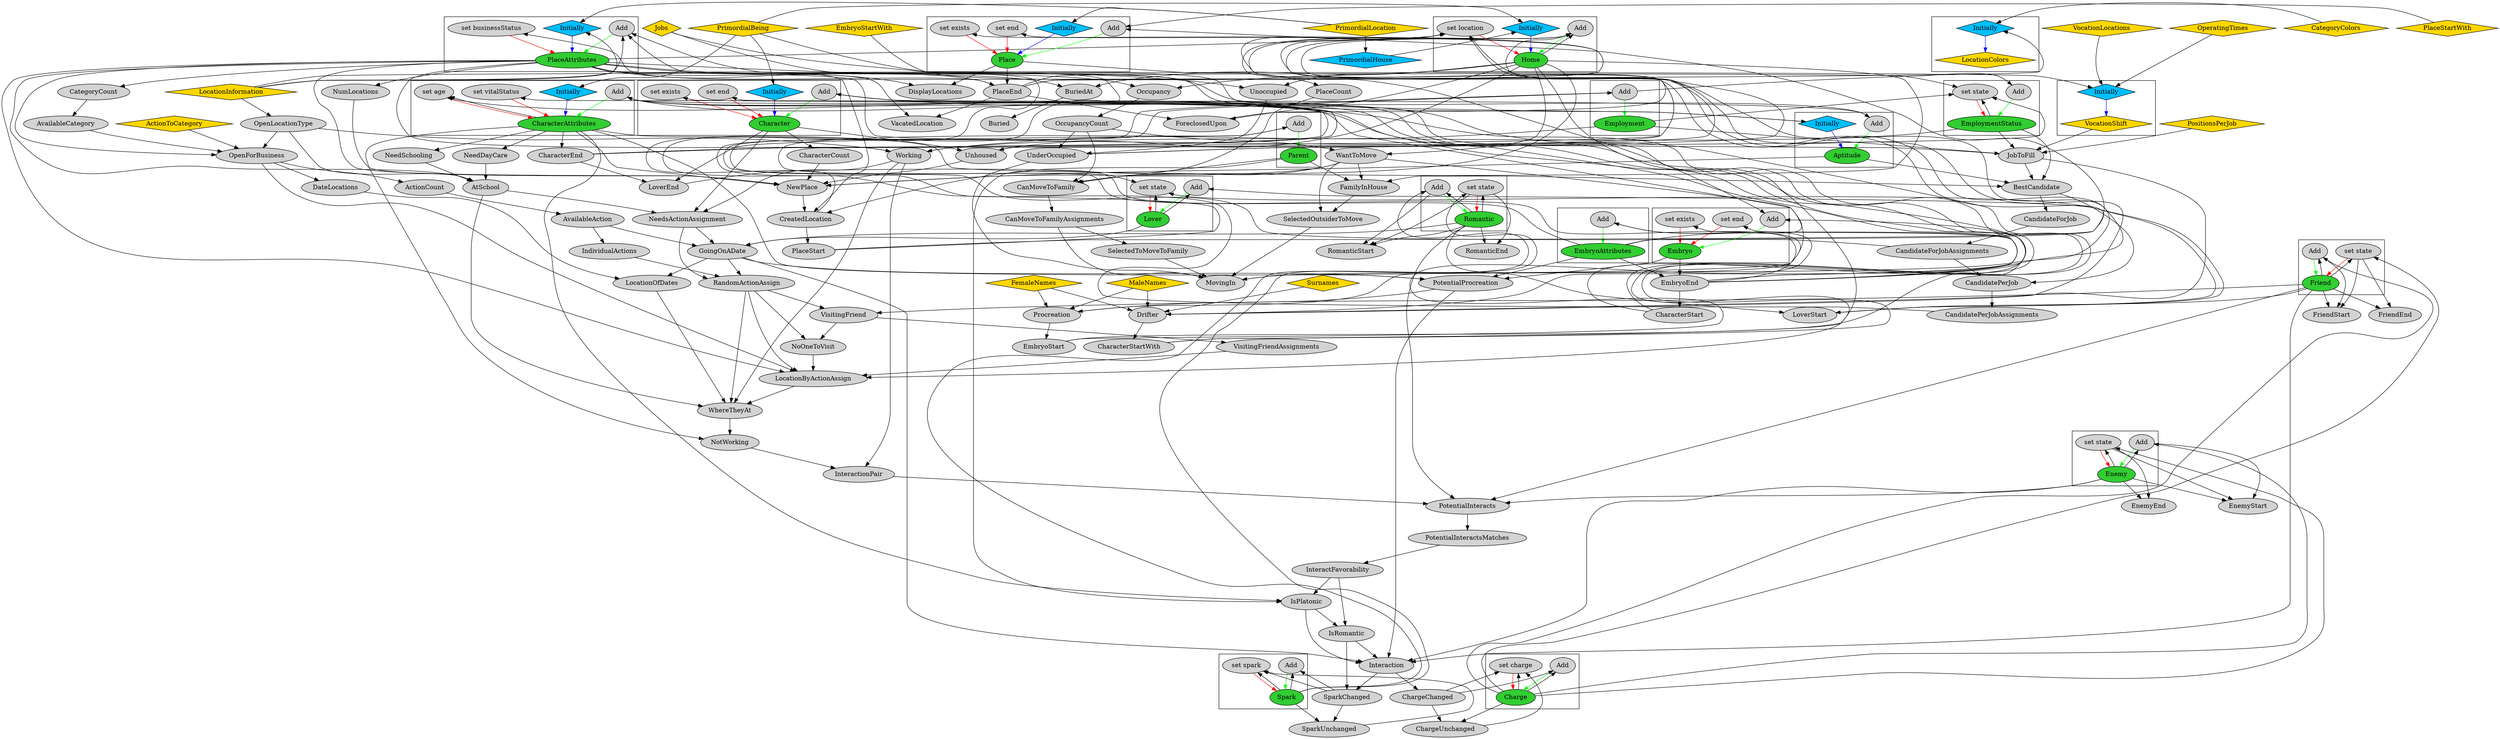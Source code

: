 digraph {
	graph [overlap=false,
		splines=true
	];
	node [style=filled];
	subgraph cluster_Aptitude {
		v59	[fillcolor=limegreen,
			label=Aptitude];
		v60	[label=Add];
		v61	[fillcolor=deepskyblue,
			label=Initially,
			shape=diamond];
	}
	subgraph cluster_CharacterAttributes {
		v36	[fillcolor=limegreen,
			label=CharacterAttributes];
		v37	[label=Add];
		v64	[fillcolor=deepskyblue,
			label=Initially,
			shape=diamond];
		v65	[label="set vitalStatus"];
		v66	[label="set age"];
	}
	subgraph cluster_VocationShift {
		v9	[fillcolor=gold,
			label=VocationShift,
			shape=diamond];
		v10	[fillcolor=deepskyblue,
			label=Initially,
			shape=diamond];
	}
	subgraph cluster_Employment {
		v41	[fillcolor=limegreen,
			label=Employment];
		v42	[label=Add];
	}
	subgraph cluster_LocationColors {
		v14	[fillcolor=gold,
			label=LocationColors,
			shape=diamond];
		v15	[fillcolor=deepskyblue,
			label=Initially,
			shape=diamond];
	}
	subgraph cluster_Character {
		v16	[fillcolor=limegreen,
			label=Character];
		v17	[label=Add];
		v142	[fillcolor=deepskyblue,
			label=Initially,
			shape=diamond];
		v143	[label="set end"];
		v144	[label="set exists"];
	}
	subgraph cluster_EmploymentStatus {
		v48	[fillcolor=limegreen,
			label=EmploymentStatus];
		v49	[label=Add];
		v50	[label="set state"];
	}
	subgraph cluster_EmbryoAttributes {
		v62	[fillcolor=limegreen,
			label=EmbryoAttributes];
		v63	[label=Add];
	}
	subgraph cluster_PlaceAttributes {
		v31	[fillcolor=limegreen,
			label=PlaceAttributes];
		v32	[label=Add];
		v90	[fillcolor=deepskyblue,
			label=Initially,
			shape=diamond];
		v91	[label="set businessStatus"];
	}
	subgraph cluster_Friend {
		v118	[fillcolor=limegreen,
			label=Friend];
		v119	[label=Add];
		v125	[label="set state"];
	}
	subgraph cluster_Charge {
		v120	[fillcolor=limegreen,
			label=Charge];
		v121	[label=Add];
		v123	[label="set charge"];
	}
	subgraph cluster_Enemy {
		v127	[fillcolor=limegreen,
			label=Enemy];
		v128	[label=Add];
		v129	[label="set state"];
	}
	subgraph cluster_Lover {
		v134	[fillcolor=limegreen,
			label=Lover];
		v135	[label=Add];
		v137	[label="set state"];
	}
	subgraph cluster_Spark {
		v100	[fillcolor=limegreen,
			label=Spark];
		v101	[label=Add];
		v131	[label="set spark"];
	}
	subgraph cluster_Romantic {
		v98	[fillcolor=limegreen,
			label=Romantic];
		v99	[label=Add];
		v133	[label="set state"];
	}
	subgraph cluster_Place {
		v53	[fillcolor=limegreen,
			label=Place];
		v54	[label=Add];
		v56	[fillcolor=deepskyblue,
			label=Initially,
			shape=diamond];
		v57	[label="set end"];
		v58	[label="set exists"];
	}
	subgraph cluster_Parent {
		v84	[fillcolor=limegreen,
			label=Parent];
		v85	[label=Add];
	}
	subgraph cluster_Embryo {
		v20	[fillcolor=limegreen,
			label=Embryo];
		v21	[label=Add];
		v140	[label="set end"];
		v141	[label="set exists"];
	}
	subgraph cluster_Home {
		v69	[fillcolor=limegreen,
			label=Home];
		v70	[label=Add];
		v76	[fillcolor=deepskyblue,
			label=Initially,
			shape=diamond];
		v78	[label="set location"];
	}
	v40	[label=JobToFill];
	v9 -> v40;
	v10 -> v9	[color=blue];
	v15 -> v14	[color=blue];
	v67	[label=CharacterCount];
	v16 -> v67;
	v75	[label=Unhoused];
	v16 -> v75;
	v93	[label=NeedsActionAssignment];
	v16 -> v93;
	v138	[label=LoverEnd];
	v16 -> v138;
	v17 -> v16	[color=green];
	v17 -> v60	[constraint=false];
	v142 -> v16	[color=blue];
	v143 -> v16	[color=red];
	v144 -> v16	[color=red];
	v36 -> v66	[constraint=false];
	v24	[label=PotentialProcreation];
	v36 -> v24;
	v35	[label=NewPlace];
	v36 -> v35;
	v47	[label=BestCandidate];
	v36 -> v47;
	v51	[label=CharacterEnd];
	v36 -> v51;
	v96	[label=NeedDayCare];
	v36 -> v96;
	v97	[label=NeedSchooling];
	v36 -> v97;
	v104	[label=IsPlatonic];
	v36 -> v104;
	v109	[label=NotWorking];
	v36 -> v109;
	v37 -> v36	[color=green];
	v64 -> v36	[color=blue];
	v65 -> v36	[color=red];
	v66 -> v36	[color=red];
	v59 -> v35;
	v59 -> v47;
	v60 -> v59	[color=green];
	v61 -> v59	[color=blue];
	v120 -> v121	[constraint=false];
	v120 -> v123	[constraint=false];
	v120 -> v119	[constraint=false];
	v120 -> v125	[constraint=false];
	v120 -> v128	[constraint=false];
	v120 -> v129	[constraint=false];
	v124	[label=ChargeUnchanged];
	v120 -> v124;
	v121 -> v120	[color=green];
	v123 -> v120	[color=red];
	v118 -> v119	[constraint=false];
	v118 -> v125	[constraint=false];
	v103	[label=Interaction];
	v118 -> v103;
	v107	[label=PotentialInteracts];
	v118 -> v107;
	v117	[label=VisitingFriend];
	v118 -> v117;
	v136	[label=LoverStart];
	v118 -> v136;
	v145	[label=FriendStart];
	v118 -> v145;
	v146	[label=FriendEnd];
	v118 -> v146;
	v119 -> v118	[color=green];
	v119 -> v145;
	v125 -> v118	[color=red];
	v125 -> v145;
	v125 -> v146;
	v127 -> v128	[constraint=false];
	v127 -> v129	[constraint=false];
	v127 -> v103;
	v127 -> v107;
	v147	[label=EnemyStart];
	v127 -> v147;
	v148	[label=EnemyEnd];
	v127 -> v148;
	v128 -> v127	[color=green];
	v128 -> v147;
	v129 -> v127	[color=red];
	v129 -> v147;
	v129 -> v148;
	v100 -> v101	[constraint=false];
	v100 -> v131	[constraint=false];
	v100 -> v99	[constraint=false];
	v100 -> v133	[constraint=false];
	v132	[label=SparkUnchanged];
	v100 -> v132;
	v101 -> v100	[color=green];
	v131 -> v100	[color=red];
	v98 -> v99	[constraint=false];
	v98 -> v133	[constraint=false];
	v25	[label=GoingOnADate];
	v98 -> v25;
	v98 -> v107;
	v98 -> v136;
	v149	[label=RomanticStart];
	v98 -> v149;
	v150	[label=RomanticEnd];
	v98 -> v150;
	v99 -> v98	[color=green];
	v99 -> v149;
	v133 -> v98	[color=red];
	v133 -> v149;
	v133 -> v150;
	v134 -> v135	[constraint=false];
	v134 -> v137	[constraint=false];
	v134 -> v25;
	v135 -> v134	[color=green];
	v137 -> v134	[color=red];
	v19	[label=EmbryoEnd];
	v20 -> v19;
	v20 -> v24;
	v21 -> v20	[color=green];
	v140 -> v20	[color=red];
	v141 -> v20	[color=red];
	v62 -> v37	[constraint=false];
	v62 -> v85	[constraint=false];
	v62 -> v70	[constraint=false];
	v62 -> v19;
	v62 -> v24;
	v63 -> v62	[color=green];
	v83	[label=CanMoveToFamily];
	v84 -> v83;
	v87	[label=FamilyInHouse];
	v84 -> v87;
	v84 -> v104;
	v85 -> v84	[color=green];
	v52	[label=PlaceEnd];
	v53 -> v52;
	v89	[label=PlaceCount];
	v53 -> v89;
	v152	[label=DisplayLocations];
	v53 -> v152;
	v54 -> v53	[color=green];
	v56 -> v53	[color=blue];
	v57 -> v53	[color=red];
	v58 -> v53	[color=red];
	v31 -> v78	[constraint=false];
	v28	[label=OpenForBusiness];
	v31 -> v28;
	v30	[label=CategoryCount];
	v31 -> v30;
	v34	[label=CreatedLocation];
	v31 -> v34;
	v31 -> v35;
	v31 -> v40;
	v31 -> v52;
	v73	[label=Occupancy];
	v31 -> v73;
	v74	[label=Unoccupied];
	v31 -> v74;
	v88	[label=NumLocations];
	v31 -> v88;
	v94	[label=Working];
	v31 -> v94;
	v95	[label=AtSchool];
	v31 -> v95;
	v115	[label=LocationByActionAssign];
	v31 -> v115;
	v151	[label=VacatedLocation];
	v31 -> v151;
	v31 -> v152;
	v153	[label=BuriedAt];
	v31 -> v153;
	v32 -> v31	[color=green];
	v90 -> v31	[color=blue];
	v91 -> v31	[color=red];
	v69 -> v70	[constraint=false];
	v68	[label=WantToMove];
	v69 -> v68;
	v69 -> v73;
	v69 -> v74;
	v69 -> v75;
	v79	[label=ForeclosedUpon];
	v69 -> v79;
	v69 -> v83;
	v69 -> v87;
	v69 -> v115;
	v69 -> v153;
	v70 -> v69	[color=green];
	v76 -> v69	[color=blue];
	v78 -> v69	[color=red];
	v48 -> v50	[constraint=false];
	v48 -> v40;
	v48 -> v47;
	v48 -> v94;
	v49 -> v48	[color=green];
	v50 -> v48	[color=red];
	v41 -> v50	[constraint=false];
	v41 -> v40;
	v41 -> v94;
	v42 -> v49	[constraint=false];
	v42 -> v41	[color=green];
	v0	[fillcolor=gold,
		label=FemaleNames,
		shape=diamond];
	v23	[label=Procreation];
	v0 -> v23;
	v39	[label=Drifter];
	v0 -> v39;
	v1	[fillcolor=gold,
		label=MaleNames,
		shape=diamond];
	v1 -> v23;
	v1 -> v39;
	v2	[fillcolor=gold,
		label=Surnames,
		shape=diamond];
	v2 -> v39;
	v3	[fillcolor=gold,
		label=Jobs,
		shape=diamond];
	v3 -> v60	[constraint=false];
	v3 -> v61	[constraint=false];
	v4	[fillcolor=gold,
		label=PrimordialBeing,
		shape=diamond];
	v4 -> v142	[constraint=false];
	v4 -> v64	[constraint=false];
	v4 -> v61	[constraint=false];
	v4 -> v76	[constraint=false];
	v5	[fillcolor=gold,
		label=PrimordialLocation,
		shape=diamond];
	v5 -> v56	[constraint=false];
	v5 -> v90	[constraint=false];
	v77	[fillcolor=deepskyblue,
		label=PrimordialHouse,
		shape=diamond];
	v5 -> v77;
	v6	[fillcolor=gold,
		label=LocationInformation,
		shape=diamond];
	v6 -> v10	[constraint=false];
	v6 -> v15	[constraint=false];
	v6 -> v32	[constraint=false];
	v6 -> v90	[constraint=false];
	v92	[label=OpenLocationType];
	v6 -> v92;
	v7	[fillcolor=gold,
		label=VocationLocations,
		shape=diamond];
	v7 -> v10	[constraint=false];
	v8	[fillcolor=gold,
		label=OperatingTimes,
		shape=diamond];
	v8 -> v10	[constraint=false];
	v11	[fillcolor=gold,
		label=PositionsPerJob,
		shape=diamond];
	v11 -> v40;
	v12	[fillcolor=gold,
		label=ActionToCategory,
		shape=diamond];
	v12 -> v28;
	v13	[fillcolor=gold,
		label=CategoryColors,
		shape=diamond];
	v13 -> v15	[constraint=false];
	v18	[label=CharacterStart];
	v18 -> v17	[constraint=false];
	v18 -> v37	[constraint=false];
	v19 -> v37	[constraint=false];
	v19 -> v66	[constraint=false];
	v19 -> v140	[constraint=false];
	v19 -> v141	[constraint=false];
	v19 -> v85	[constraint=false];
	v19 -> v70	[constraint=false];
	v19 -> v18;
	v22	[label=EmbryoStart];
	v22 -> v21	[constraint=false];
	v22 -> v63	[constraint=false];
	v23 -> v63	[constraint=false];
	v23 -> v22;
	v24 -> v23;
	v24 -> v103;
	v25 -> v24;
	v25 -> v103;
	v111	[label=LocationOfDates];
	v25 -> v111;
	v113	[label=RandomActionAssign];
	v25 -> v113;
	v26	[label=AvailableAction];
	v26 -> v25;
	v114	[label=IndividualActions];
	v26 -> v114;
	v27	[label=ActionCount];
	v27 -> v26;
	v28 -> v27;
	v112	[label=DateLocations];
	v28 -> v112;
	v28 -> v115;
	v29	[label=AvailableCategory];
	v29 -> v28;
	v30 -> v29;
	v33	[label=PlaceStart];
	v33 -> v54	[constraint=false];
	v33 -> v32	[constraint=false];
	v34 -> v32	[constraint=false];
	v34 -> v33;
	v35 -> v34;
	v38	[label=CharacterStartWith];
	v38 -> v17	[constraint=false];
	v38 -> v37	[constraint=false];
	v39 -> v37	[constraint=false];
	v39 -> v70	[constraint=false];
	v39 -> v38;
	v40 -> v39;
	v40 -> v47;
	v43	[label=CandidatePerJobAssignments];
	v43 -> v42	[constraint=false];
	v44	[label=CandidatePerJob];
	v44 -> v43;
	v45	[label=CandidateForJobAssignments];
	v45 -> v42	[constraint=false];
	v45 -> v44;
	v46	[label=CandidateForJob];
	v46 -> v45;
	v47 -> v44;
	v47 -> v46;
	v51 -> v143	[constraint=false];
	v51 -> v144	[constraint=false];
	v51 -> v65	[constraint=false];
	v51 -> v78	[constraint=false];
	v51 -> v50	[constraint=false];
	v51 -> v138;
	v52 -> v57	[constraint=false];
	v52 -> v58	[constraint=false];
	v52 -> v91	[constraint=false];
	v52 -> v50	[constraint=false];
	v52 -> v79;
	v52 -> v151;
	v55	[fillcolor=gold,
		label=PlaceStartWith,
		shape=diamond];
	v55 -> v54	[constraint=false];
	v67 -> v35;
	v68 -> v35;
	v80	[label=MovingIn];
	v68 -> v80;
	v68 -> v83;
	v86	[label=SelectedOutsiderToMove];
	v68 -> v86;
	v68 -> v87;
	v71	[label=UnderOccupied];
	v71 -> v70	[constraint=false];
	v71 -> v78	[constraint=false];
	v71 -> v80;
	v72	[label=OccupancyCount];
	v72 -> v68;
	v72 -> v71;
	v72 -> v83;
	v73 -> v72;
	v74 -> v71;
	v75 -> v70	[constraint=false];
	v75 -> v35;
	v77 -> v76	[constraint=false];
	v79 -> v78	[constraint=false];
	v80 -> v78	[constraint=false];
	v81	[label=SelectedToMoveToFamily];
	v81 -> v80;
	v82	[label=CanMoveToFamilyAssignments];
	v82 -> v80;
	v82 -> v81;
	v83 -> v82;
	v86 -> v80;
	v87 -> v86;
	v88 -> v35;
	v89 -> v34;
	v92 -> v28;
	v92 -> v94;
	v92 -> v95;
	v93 -> v25;
	v93 -> v113;
	v94 -> v93;
	v108	[label=InteractionPair];
	v94 -> v108;
	v110	[label=WhereTheyAt];
	v94 -> v110;
	v95 -> v93;
	v95 -> v110;
	v96 -> v95;
	v97 -> v95;
	v102	[label=SparkChanged];
	v102 -> v101	[constraint=false];
	v102 -> v131	[constraint=false];
	v102 -> v132;
	v103 -> v102;
	v122	[label=ChargeChanged];
	v103 -> v122;
	v104 -> v103;
	v130	[label=IsRomantic];
	v104 -> v130;
	v105	[label=InteractFavorability];
	v105 -> v104;
	v105 -> v130;
	v106	[label=PotentialInteractsMatches];
	v106 -> v105;
	v107 -> v106;
	v108 -> v107;
	v109 -> v108;
	v110 -> v109;
	v111 -> v110;
	v112 -> v111;
	v113 -> v110;
	v113 -> v115;
	v116	[label=NoOneToVisit];
	v113 -> v116;
	v113 -> v117;
	v114 -> v113;
	v115 -> v110;
	v116 -> v115;
	v117 -> v116;
	v126	[label=VisitingFriendAssignments];
	v117 -> v126;
	v122 -> v121	[constraint=false];
	v122 -> v123	[constraint=false];
	v122 -> v124;
	v124 -> v123	[constraint=false];
	v126 -> v115;
	v130 -> v102;
	v130 -> v103;
	v132 -> v131	[constraint=false];
	v136 -> v135	[constraint=false];
	v136 -> v137	[constraint=false];
	v138 -> v137	[constraint=false];
	v139	[fillcolor=gold,
		label=EmbryoStartWith,
		shape=diamond];
	v139 -> v21	[constraint=false];
	v154	[label=Buried];
	v153 -> v154;
}
